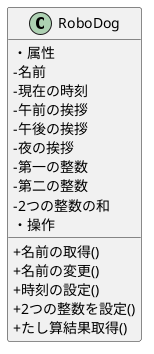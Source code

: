 @startuml
skinparam classAttributeIconSize 0
class RoboDog {
・属性
 -名前
 -現在の時刻
 -午前の挨拶
 -午後の挨拶
 -夜の挨拶
 -第一の整数
 -第二の整数
 -2つの整数の和
 ・操作
 +名前の取得()
 +名前の変更()
 +時刻の設定()
 +2つの整数を設定()
 +たし算結果取得()
}

@enduml
